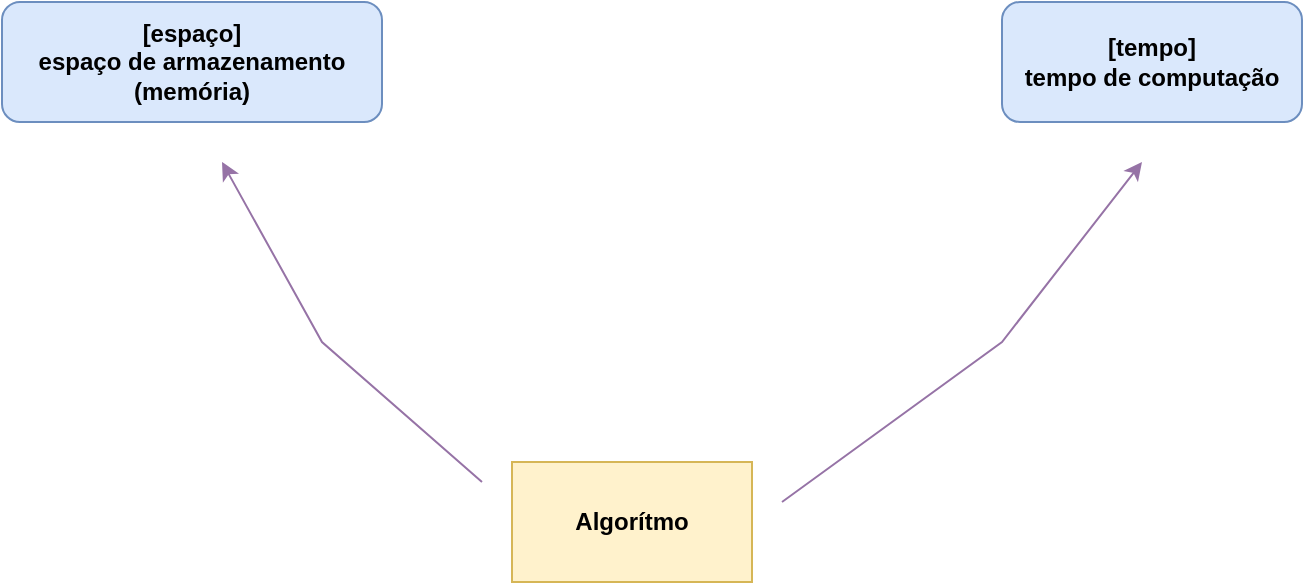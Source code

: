 <mxfile version="19.0.3" type="device"><diagram id="pyVc0R0erdJamNWCloI_" name="Page-1"><mxGraphModel dx="1350" dy="878" grid="1" gridSize="10" guides="1" tooltips="1" connect="1" arrows="1" fold="1" page="1" pageScale="1" pageWidth="850" pageHeight="1100" math="0" shadow="0"><root><mxCell id="0"/><mxCell id="1" parent="0"/><mxCell id="mXfPV_o0SlKnI9dFBNw7-1" value="&lt;b&gt;Algorítmo&lt;/b&gt;" style="rounded=0;whiteSpace=wrap;html=1;fillColor=#fff2cc;strokeColor=#d6b656;" vertex="1" parent="1"><mxGeometry x="365" y="450" width="120" height="60" as="geometry"/></mxCell><mxCell id="mXfPV_o0SlKnI9dFBNw7-2" value="&lt;b&gt;[tempo]&lt;br&gt;tempo de computação&lt;/b&gt;" style="rounded=1;whiteSpace=wrap;html=1;fillColor=#dae8fc;strokeColor=#6c8ebf;" vertex="1" parent="1"><mxGeometry x="610" y="220" width="150" height="60" as="geometry"/></mxCell><mxCell id="mXfPV_o0SlKnI9dFBNw7-3" value="&lt;b&gt;[espaço]&lt;br&gt;espaço de armazenamento (memória)&lt;br&gt;&lt;/b&gt;" style="rounded=1;whiteSpace=wrap;html=1;fillColor=#dae8fc;strokeColor=#6c8ebf;" vertex="1" parent="1"><mxGeometry x="110" y="220" width="190" height="60" as="geometry"/></mxCell><mxCell id="mXfPV_o0SlKnI9dFBNw7-4" value="" style="endArrow=classic;html=1;rounded=0;fillColor=#e1d5e7;strokeColor=#9673a6;" edge="1" parent="1"><mxGeometry width="50" height="50" relative="1" as="geometry"><mxPoint x="350" y="460" as="sourcePoint"/><mxPoint x="220" y="300" as="targetPoint"/><Array as="points"><mxPoint x="270" y="390"/></Array></mxGeometry></mxCell><mxCell id="mXfPV_o0SlKnI9dFBNw7-5" value="" style="endArrow=classic;html=1;rounded=0;fillColor=#e1d5e7;strokeColor=#9673a6;" edge="1" parent="1"><mxGeometry width="50" height="50" relative="1" as="geometry"><mxPoint x="500" y="470" as="sourcePoint"/><mxPoint x="680" y="300" as="targetPoint"/><Array as="points"><mxPoint x="610" y="390"/></Array></mxGeometry></mxCell></root></mxGraphModel></diagram></mxfile>